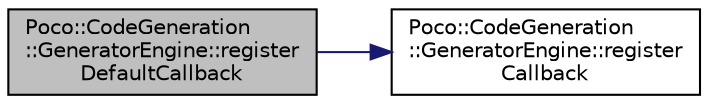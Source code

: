 digraph "Poco::CodeGeneration::GeneratorEngine::registerDefaultCallback"
{
 // LATEX_PDF_SIZE
  edge [fontname="Helvetica",fontsize="10",labelfontname="Helvetica",labelfontsize="10"];
  node [fontname="Helvetica",fontsize="10",shape=record];
  rankdir="LR";
  Node1 [label="Poco::CodeGeneration\l::GeneratorEngine::register\lDefaultCallback",height=0.2,width=0.4,color="black", fillcolor="grey75", style="filled", fontcolor="black",tooltip="Destroys the GeneratorEngine."];
  Node1 -> Node2 [color="midnightblue",fontsize="10",style="solid",fontname="Helvetica"];
  Node2 [label="Poco::CodeGeneration\l::GeneratorEngine::register\lCallback",height=0.2,width=0.4,color="black", fillcolor="white", style="filled",URL="$classPoco_1_1CodeGeneration_1_1GeneratorEngine.html#ab43a34c54af495f9cd538ab886fbaca9",tooltip="Unregisters the post namespace callback."];
}
